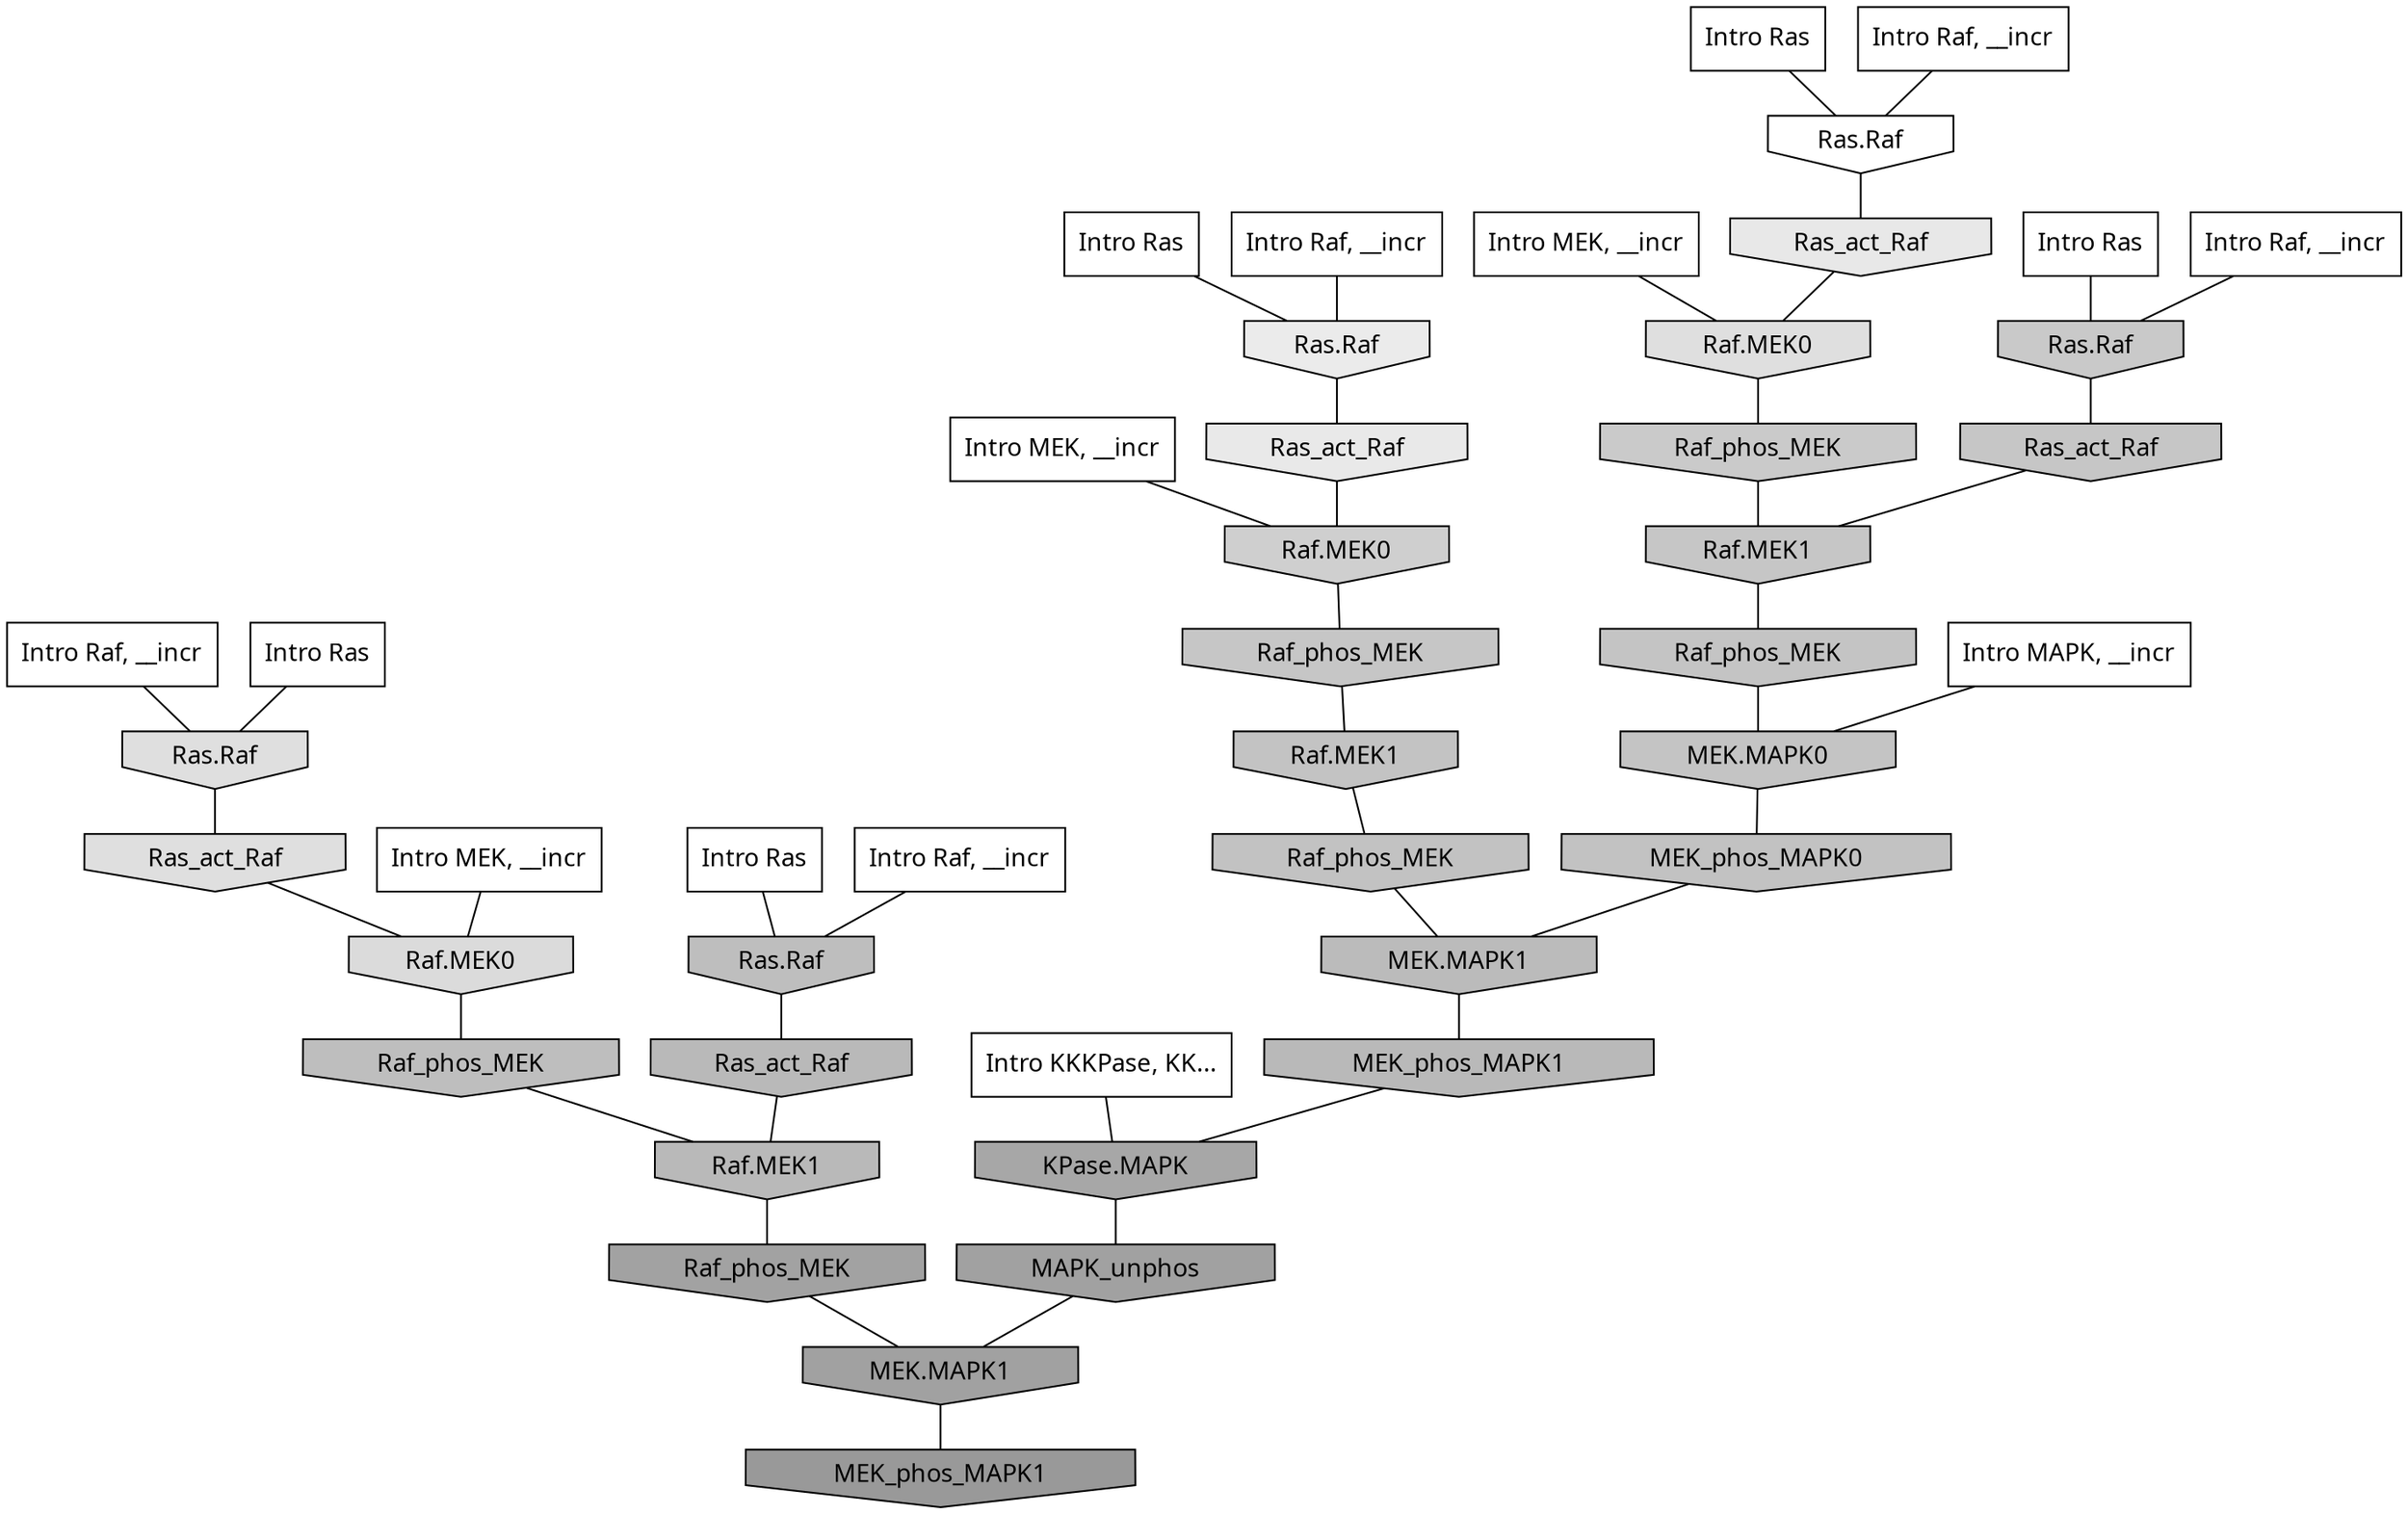 digraph G{
  rankdir="TB";
  ranksep=0.30;
  node [fontname="CMU Serif"];
  edge [fontname="CMU Serif"];
  
  2 [label="Intro Ras", shape=rectangle, style=filled, fillcolor="0.000 0.000 1.000"]
  
  15 [label="Intro Ras", shape=rectangle, style=filled, fillcolor="0.000 0.000 1.000"]
  
  35 [label="Intro Ras", shape=rectangle, style=filled, fillcolor="0.000 0.000 1.000"]
  
  71 [label="Intro Ras", shape=rectangle, style=filled, fillcolor="0.000 0.000 1.000"]
  
  90 [label="Intro Ras", shape=rectangle, style=filled, fillcolor="0.000 0.000 1.000"]
  
  256 [label="Intro Raf, __incr", shape=rectangle, style=filled, fillcolor="0.000 0.000 1.000"]
  
  613 [label="Intro Raf, __incr", shape=rectangle, style=filled, fillcolor="0.000 0.000 1.000"]
  
  992 [label="Intro Raf, __incr", shape=rectangle, style=filled, fillcolor="0.000 0.000 1.000"]
  
  1004 [label="Intro Raf, __incr", shape=rectangle, style=filled, fillcolor="0.000 0.000 1.000"]
  
  1039 [label="Intro Raf, __incr", shape=rectangle, style=filled, fillcolor="0.000 0.000 1.000"]
  
  1143 [label="Intro MEK, __incr", shape=rectangle, style=filled, fillcolor="0.000 0.000 1.000"]
  
  1774 [label="Intro MEK, __incr", shape=rectangle, style=filled, fillcolor="0.000 0.000 1.000"]
  
  2031 [label="Intro MEK, __incr", shape=rectangle, style=filled, fillcolor="0.000 0.000 1.000"]
  
  3028 [label="Intro MAPK, __incr", shape=rectangle, style=filled, fillcolor="0.000 0.000 1.000"]
  
  3101 [label="Intro KKKPase, KK...", shape=rectangle, style=filled, fillcolor="0.000 0.000 1.000"]
  
  3202 [label="Ras.Raf", shape=invhouse, style=filled, fillcolor="0.000 0.000 1.000"]
  
  4685 [label="Ras.Raf", shape=invhouse, style=filled, fillcolor="0.000 0.000 0.918"]
  
  4763 [label="Ras_act_Raf", shape=invhouse, style=filled, fillcolor="0.000 0.000 0.914"]
  
  4942 [label="Ras_act_Raf", shape=invhouse, style=filled, fillcolor="0.000 0.000 0.907"]
  
  5759 [label="Ras.Raf", shape=invhouse, style=filled, fillcolor="0.000 0.000 0.875"]
  
  5783 [label="Raf.MEK0", shape=invhouse, style=filled, fillcolor="0.000 0.000 0.874"]
  
  5840 [label="Ras_act_Raf", shape=invhouse, style=filled, fillcolor="0.000 0.000 0.872"]
  
  6253 [label="Raf.MEK0", shape=invhouse, style=filled, fillcolor="0.000 0.000 0.858"]
  
  8306 [label="Raf.MEK0", shape=invhouse, style=filled, fillcolor="0.000 0.000 0.810"]
  
  9191 [label="Raf_phos_MEK", shape=invhouse, style=filled, fillcolor="0.000 0.000 0.792"]
  
  9386 [label="Ras.Raf", shape=invhouse, style=filled, fillcolor="0.000 0.000 0.789"]
  
  10460 [label="Raf_phos_MEK", shape=invhouse, style=filled, fillcolor="0.000 0.000 0.774"]
  
  10471 [label="Ras_act_Raf", shape=invhouse, style=filled, fillcolor="0.000 0.000 0.774"]
  
  10476 [label="Raf.MEK1", shape=invhouse, style=filled, fillcolor="0.000 0.000 0.774"]
  
  10801 [label="Raf_phos_MEK", shape=invhouse, style=filled, fillcolor="0.000 0.000 0.769"]
  
  10804 [label="MEK.MAPK0", shape=invhouse, style=filled, fillcolor="0.000 0.000 0.769"]
  
  11249 [label="Raf.MEK1", shape=invhouse, style=filled, fillcolor="0.000 0.000 0.763"]
  
  11375 [label="Raf_phos_MEK", shape=invhouse, style=filled, fillcolor="0.000 0.000 0.761"]
  
  11603 [label="MEK_phos_MAPK0", shape=invhouse, style=filled, fillcolor="0.000 0.000 0.758"]
  
  12700 [label="Ras.Raf", shape=invhouse, style=filled, fillcolor="0.000 0.000 0.746"]
  
  12979 [label="Raf_phos_MEK", shape=invhouse, style=filled, fillcolor="0.000 0.000 0.743"]
  
  14135 [label="MEK.MAPK1", shape=invhouse, style=filled, fillcolor="0.000 0.000 0.731"]
  
  14989 [label="MEK_phos_MAPK1", shape=invhouse, style=filled, fillcolor="0.000 0.000 0.723"]
  
  15032 [label="Ras_act_Raf", shape=invhouse, style=filled, fillcolor="0.000 0.000 0.723"]
  
  15039 [label="Raf.MEK1", shape=invhouse, style=filled, fillcolor="0.000 0.000 0.723"]
  
  18509 [label="KPase.MAPK", shape=invhouse, style=filled, fillcolor="0.000 0.000 0.656"]
  
  19205 [label="Raf_phos_MEK", shape=invhouse, style=filled, fillcolor="0.000 0.000 0.635"]
  
  19360 [label="MAPK_unphos", shape=invhouse, style=filled, fillcolor="0.000 0.000 0.630"]
  
  19361 [label="MEK.MAPK1", shape=invhouse, style=filled, fillcolor="0.000 0.000 0.630"]
  
  20142 [label="MEK_phos_MAPK1", shape=invhouse, style=filled, fillcolor="0.000 0.000 0.600"]
  
  
  19361 -> 20142 [dir=none, color="0.000 0.000 0.000"] 
  19360 -> 19361 [dir=none, color="0.000 0.000 0.000"] 
  19205 -> 19361 [dir=none, color="0.000 0.000 0.000"] 
  18509 -> 19360 [dir=none, color="0.000 0.000 0.000"] 
  15039 -> 19205 [dir=none, color="0.000 0.000 0.000"] 
  15032 -> 15039 [dir=none, color="0.000 0.000 0.000"] 
  14989 -> 18509 [dir=none, color="0.000 0.000 0.000"] 
  14135 -> 14989 [dir=none, color="0.000 0.000 0.000"] 
  12979 -> 15039 [dir=none, color="0.000 0.000 0.000"] 
  12700 -> 15032 [dir=none, color="0.000 0.000 0.000"] 
  11603 -> 14135 [dir=none, color="0.000 0.000 0.000"] 
  11375 -> 14135 [dir=none, color="0.000 0.000 0.000"] 
  11249 -> 11375 [dir=none, color="0.000 0.000 0.000"] 
  10804 -> 11603 [dir=none, color="0.000 0.000 0.000"] 
  10801 -> 10804 [dir=none, color="0.000 0.000 0.000"] 
  10476 -> 10801 [dir=none, color="0.000 0.000 0.000"] 
  10471 -> 10476 [dir=none, color="0.000 0.000 0.000"] 
  10460 -> 11249 [dir=none, color="0.000 0.000 0.000"] 
  9386 -> 10471 [dir=none, color="0.000 0.000 0.000"] 
  9191 -> 10476 [dir=none, color="0.000 0.000 0.000"] 
  8306 -> 10460 [dir=none, color="0.000 0.000 0.000"] 
  6253 -> 12979 [dir=none, color="0.000 0.000 0.000"] 
  5840 -> 6253 [dir=none, color="0.000 0.000 0.000"] 
  5783 -> 9191 [dir=none, color="0.000 0.000 0.000"] 
  5759 -> 5840 [dir=none, color="0.000 0.000 0.000"] 
  4942 -> 5783 [dir=none, color="0.000 0.000 0.000"] 
  4763 -> 8306 [dir=none, color="0.000 0.000 0.000"] 
  4685 -> 4763 [dir=none, color="0.000 0.000 0.000"] 
  3202 -> 4942 [dir=none, color="0.000 0.000 0.000"] 
  3101 -> 18509 [dir=none, color="0.000 0.000 0.000"] 
  3028 -> 10804 [dir=none, color="0.000 0.000 0.000"] 
  2031 -> 5783 [dir=none, color="0.000 0.000 0.000"] 
  1774 -> 8306 [dir=none, color="0.000 0.000 0.000"] 
  1143 -> 6253 [dir=none, color="0.000 0.000 0.000"] 
  1039 -> 9386 [dir=none, color="0.000 0.000 0.000"] 
  1004 -> 5759 [dir=none, color="0.000 0.000 0.000"] 
  992 -> 12700 [dir=none, color="0.000 0.000 0.000"] 
  613 -> 3202 [dir=none, color="0.000 0.000 0.000"] 
  256 -> 4685 [dir=none, color="0.000 0.000 0.000"] 
  90 -> 4685 [dir=none, color="0.000 0.000 0.000"] 
  71 -> 9386 [dir=none, color="0.000 0.000 0.000"] 
  35 -> 3202 [dir=none, color="0.000 0.000 0.000"] 
  15 -> 12700 [dir=none, color="0.000 0.000 0.000"] 
  2 -> 5759 [dir=none, color="0.000 0.000 0.000"] 
  
  }
